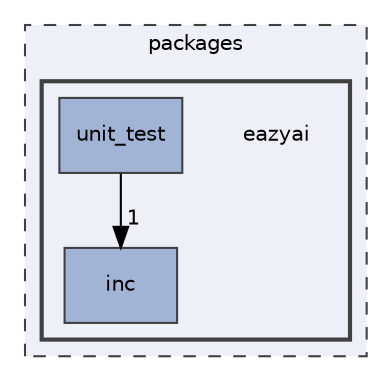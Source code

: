 digraph "packages/eazyai"
{
 // INTERACTIVE_SVG=YES
 // LATEX_PDF_SIZE
  bgcolor="transparent";
  edge [fontname="Helvetica",fontsize="10",labelfontname="Helvetica",labelfontsize="10"];
  node [fontname="Helvetica",fontsize="10",shape=record];
  compound=true
  subgraph clusterdir_93501a11e921083efbd154e0cdff5f10 {
    graph [ bgcolor="#edf0f7", pencolor="grey25", style="filled,dashed,", label="packages", fontname="Helvetica", fontsize="10", URL="dir_93501a11e921083efbd154e0cdff5f10.html"]
  subgraph clusterdir_0801e060350be025f0cd7dbb784f4930 {
    graph [ bgcolor="#edf0f7", pencolor="grey25", style="filled,bold,", label="", fontname="Helvetica", fontsize="10", URL="dir_0801e060350be025f0cd7dbb784f4930.html"]
    dir_0801e060350be025f0cd7dbb784f4930 [shape=plaintext, label="eazyai"];
  dir_30c2b4d0ab2755739a7e8627765b8009 [shape=box, label="inc", style="filled,", fillcolor="#a2b4d6", color="grey25", URL="dir_30c2b4d0ab2755739a7e8627765b8009.html"];
  dir_3e561b419ecba1483b169d2823319f18 [shape=box, label="unit_test", style="filled,", fillcolor="#a2b4d6", color="grey25", URL="dir_3e561b419ecba1483b169d2823319f18.html"];
  }
  }
  dir_3e561b419ecba1483b169d2823319f18->dir_30c2b4d0ab2755739a7e8627765b8009 [headlabel="1", labeldistance=1.5 headhref="dir_000055_000028.html"];
}
